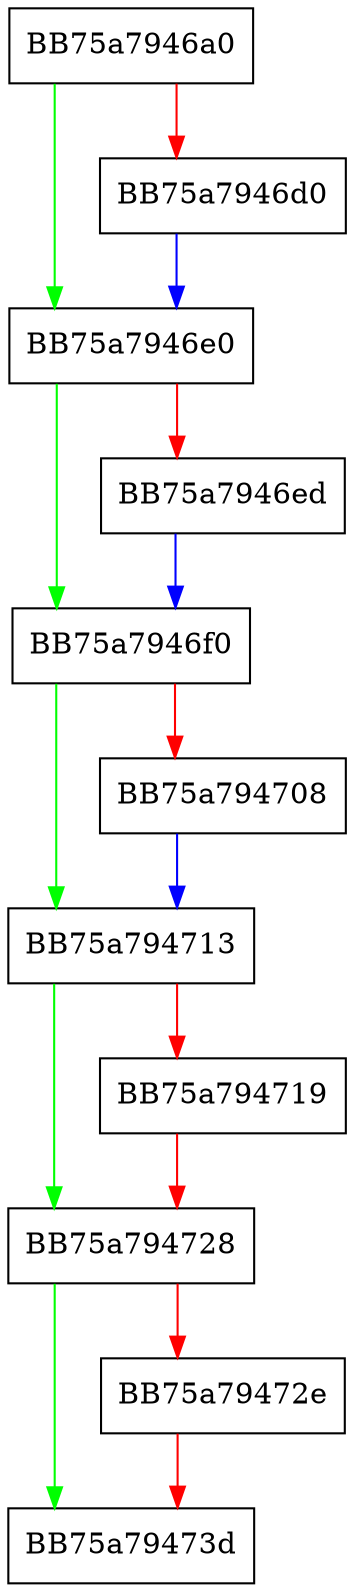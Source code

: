 digraph wcstol {
  node [shape="box"];
  graph [splines=ortho];
  BB75a7946a0 -> BB75a7946e0 [color="green"];
  BB75a7946a0 -> BB75a7946d0 [color="red"];
  BB75a7946d0 -> BB75a7946e0 [color="blue"];
  BB75a7946e0 -> BB75a7946f0 [color="green"];
  BB75a7946e0 -> BB75a7946ed [color="red"];
  BB75a7946ed -> BB75a7946f0 [color="blue"];
  BB75a7946f0 -> BB75a794713 [color="green"];
  BB75a7946f0 -> BB75a794708 [color="red"];
  BB75a794708 -> BB75a794713 [color="blue"];
  BB75a794713 -> BB75a794728 [color="green"];
  BB75a794713 -> BB75a794719 [color="red"];
  BB75a794719 -> BB75a794728 [color="red"];
  BB75a794728 -> BB75a79473d [color="green"];
  BB75a794728 -> BB75a79472e [color="red"];
  BB75a79472e -> BB75a79473d [color="red"];
}